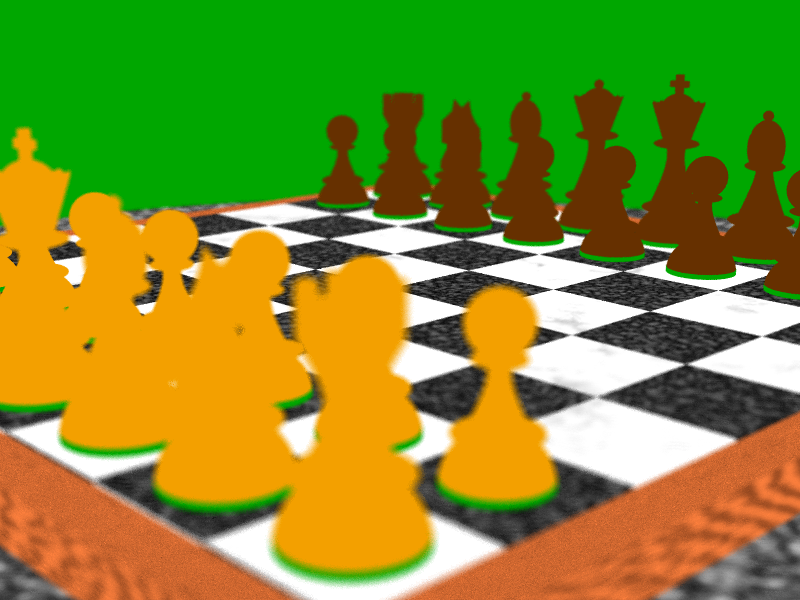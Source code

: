 // Persistence Of Vision raytracer version 3.5 sample file.
// POV-Ray scene description for chess board.
// By Ville Saari
// Copyright (c) 1991 Ferry Island Pixelboys
//
// This scene has 430 primitives in objects and 41 in bounding shapes and
// it takes over 40 hours to render by standard amiga.
//
// If you do some nice modifications or additions to this file, please send
// me a copy. My Internet address is:  vsaari@niksula.hut.fi

// Note : CHESS2.POV was created from Ville Saari's chess.pov
// -- Dan Farmer 1996
//  - Cchanged textures
//  - Added camera blur and changed focal length
//  - Use sky sphere
//  - Modularized the code
//  - Added felt pads to bottom of pieces

// remaining manual bounding commented out by Bob Hughes, August 31, 2001


global_settings { assumed_gamma 2.2 max_trace_level 5 }

#include "shapes.inc"
#include "colors.inc"
#include "textures.inc"
#include "skies.inc"
#include "metals.inc"
#include "woods.inc"

#declare FB_Quality_Off     =  0;
#declare FB_Quality_Fast    =  1;
#declare FB_Quality_Default =  2;
#declare FB_Quality_High    =  3;

#declare FB_Quality= FB_Quality_High;

camera {
   location <59, 20, -55>
   direction <0, 0, 2>
   up <0, 1, 0>
   right <4/3, 0, 0>
   look_at <0, -1, 1>

#if(FB_Quality != FB_Quality_Off)
      aperture 2.25
      focal_point <0, 0, 0>
#end

#switch(FB_Quality)
#case(FB_Quality_Off)
   aperture 0
        #debug "\nNo focal blur used...\n"
#break
#case (FB_Quality_Fast)
   blur_samples 7
   confidence 0.5             // default is 0.9
   variance 1/64              // default is 1/128 (0.0078125)
        #debug "\nFast focal blur used...\n"
#break
#case(FB_Quality_Default)
   blur_samples 19
   confidence 0.90            // default is 0.9
   variance 1/128             // default is 1/128 (0.0078125)
        #debug "\nDefault focal blur used...\n"
#break
#case(FB_Quality_High)
   blur_samples 37
   confidence 0.975           // default is 0.9
   variance 1/255             // default is 1/128 (0.0078125)
        #debug "\nHigh Quality focal blur used...\n"
#break
#else
        #debug "\nNo focal blur used...\n"
#end
}

light_source { <800, 600, -200> colour White }

#declare PawnBase =
union {
    intersection {
       sphere { <0, 0, 0>, 2.5 }
       plane { -y, 0 }
    }
    cylinder { 0, y*0.35, 2.5 pigment { green 0.65 } }
}

#declare PieceBase =
union {
    intersection {
       sphere { <0, 0, 0>, 3 }
       plane { -y, 0 }
    }
    cylinder { 0, y*0.35, 3.0 pigment { green 0.65 } }
}

#declare Pawn = union {
   sphere { <0, 7, 0>, 1.5 }

   sphere { <0, 0, 0>, 1
      scale <1.2, 0.3, 1.2>
      translate 5.5*y
   }

   intersection {
      plane { y, 5.5 }
      object {
         Hyperboloid_Y
         translate 5*y
         scale <0.5, 1, 0.5>
      }
      plane { -y, -2.5 }
   }

   sphere { <0, 0, 0>, 1
      scale <2, 0.5, 2>
      translate <0, 2.3, 0>
   }
   object { PawnBase }
}


#declare Rook = union {
   intersection {
      union {
         plane { +x, -0.5 }
         plane { -x, -0.5 }
         plane { y, 9 }
      }

      union {
         plane { +z, -0.5 }
         plane { -z, -0.5 }
         plane { y, 9 }
      }

      plane { y, 10 }
      object { Cylinder_Y scale <2, 1, 2> }
      object { Cylinder_Y scale <1.2, 1, 1.2> inverse }
      plane { -y, -8 }
   }

   intersection {
      plane { y, 8 }
      object { Hyperboloid_Y
         scale <1, 1.5, 1>
         translate 5.401924*y
      }
      plane { -y, -3 }
   }

   sphere { <0, 0, 0>, 1
      scale <2.5, 0.5, 2.5>
      translate 2.8*y
   }

   object { PieceBase }
}

#declare Knight = union {
   intersection {
      object { Cylinder_Z
         scale <17.875, 17.875, 1>
         translate <-18.625, 7, 0>
         inverse
      }

      object { Cylinder_Z
         scale <17.875, 17.875, 1>
         translate <18.625, 7, 0>
         inverse
      }

      object { Cylinder_X
         scale <1, 5.1, 5.1>
         translate <0, 11.2, -5>
         inverse
      }

      union {
         plane { y, 0
            rotate 30*x
            translate 9.15*y
         }
         plane { z, 0
            rotate -20*x
            translate 10*y
         }
      }

      union {
         plane { -y, 0
            rotate 30*x
            translate 7.15*y
         }
         plane { y, 0
            rotate 60*x
            translate 7.3*y
         }
      }

      union {
         plane { y, 0
            rotate -45*z
         }
         plane { y, 0
            rotate 45*z
         }
         translate 9*y
      }

      object { Cylinder_Y scale <2, 1, 2> }
      sphere { <0, 7, 0>, 4 }
   }

   sphere { <0, 0, 0>, 1
      scale <2.5, 0.5, 2.5>
      translate <0, 2.8, 0>
   }

   object { PieceBase }
}

#declare Bishop = union {
   sphere { <0, 10.8, 0>, 0.4 }

   intersection {
      union {
         plane { -z, -0.25 }
         plane { +z, -0.25 }
         plane { y, 0  }
         rotate 30*x
         translate 8.5*y
      }

      sphere { <0, 0, 0>, 1
         scale <1.4, 2.1, 1.4>
         translate 8.4*y
      }

      plane { -y, -7 }
   }

   sphere { <0, 0, 0>, 1
      scale <1.5, 0.4, 1.5>
      translate 7*y
   }

   intersection {
      plane { y, 7 }
      object {
         Hyperboloid_Y
         scale <0.6, 1.4, 0.6>
         translate 7*y
      }
      plane { -y, -3 }
   }

   sphere { <0, 0, 0>, 1
      scale <2.5, 0.5, 2.5>
      translate 2.8*y
   }

   object { PieceBase }
}

#declare QueenAndKing = union {
   sphere { <0, 10.5, 0>, 1.5 }

   intersection {
      union {
         sphere { <1.75, 12, 0>, 0.9  rotate 150*y }
         sphere { <1.75, 12, 0>, 0.9  rotate 120*y }
         sphere { <1.75, 12, 0>, 0.9  rotate 90*y }
         sphere { <1.75, 12, 0>, 0.9  rotate 60*y }
         sphere { <1.75, 12, 0>, 0.9  rotate 30*y }
         sphere { <1.75, 12, 0>, 0.9  }
         sphere { <1.75, 12, 0>, 0.9  rotate -30*y }
         sphere { <1.75, 12, 0>, 0.9  rotate -60*y }
         sphere { <1.75, 12, 0>, 0.9  rotate -90*y }
         sphere { <1.75, 12, 0>, 0.9  rotate -120*y }
         sphere { <1.75, 12, 0>, 0.9  rotate -150*y }
         sphere { <1.75, 12, 0>, 0.9  rotate  180*y }
         inverse
      }

      plane { y, 11.5 }

      object { QCone_Y
         scale <1, 3, 1>
         translate 5*y
      }

      plane { -y, -8 }
   }

   sphere { <0, 0, 0>, 1
      scale <1.8, 0.4, 1.8>
      translate 8*y
   }

   intersection {
      plane { y, 8 }
      object { Hyperboloid_Y
         scale <0.7, 1.6, 0.7>
         translate 7*y
      }
      plane { -y, -3 }
   }

   sphere { <0, 0, 0>, 1
      scale <2.5, 0.5, 2.5>
      translate 2.8*y
   }

   object { PieceBase }
}

#declare Queen = union {
   sphere { <0, 12.3, 0>, 0.4 }
   object { QueenAndKing }
}

#declare King = union {
   intersection {
      union {
         intersection {
            plane { y, 13 }
            plane { -y, -12.5 }
         }

         intersection {
            plane { +x, 0.25 }
            plane { -x, 0.25 }
         }
      }

      plane { +z,  0.25 }
      plane { -z,  0.25 }
      plane { +x,  0.75 }
      plane { -x,  0.75 }
      plane { +y,  13.5  }
      plane { -y,  -11.5  }
   }

   object { QueenAndKing }
}

#declare WWood = texture {
    T_Silver_3B
}

#declare BWood = texture {
    T_Gold_3C
}

#declare WPawn = object {
   Pawn

   // bounded_by { sphere { <0, 4, 0>, 4.72 } }

   texture {
      WWood
      pigment { quick_color red 0.95 green 0.62 }
   }
}

#declare BPawn = object {
   Pawn

   // bounded_by { sphere { <0, 4, 0>, 4.72 } }

   texture {
      BWood
      pigment { quick_color red 0.4 green 0.2 }
   }
}

#declare WRook = object {
   Rook

   // bounded_by { sphere { <0, 5, 0>, 5.831 } }

   texture {
      WWood
      pigment { quick_color red 0.95 green 0.62 }
   }
}

#declare BRook = object {
   Rook

   // bounded_by { sphere { <0, 5, 0>, 5.831 } }

   texture {
      BWood
      pigment { quick_color red 0.4 green 0.2 }
   }
}

#declare WKnight = object {
   Knight

   // bounded_by { sphere { <0, 5, 0>, 5.831 } }

   texture {
      WWood
      pigment { quick_color red 0.95 green 0.62 }
   }
}

#declare BKnight = object {
   Knight
   rotate 180*y

   // bounded_by { sphere { <0, 5, 0>, 5.831 } }

   texture {
      BWood
      pigment { quick_color red 0.4 green 0.2 }
   }
}

#declare WBishop = object {
   Bishop

   // bounded_by { sphere { <0, 5.5, 0>, 6.265 } }

   texture {
      WWood
      pigment { quick_color red 0.95 green 0.62 }
   }
}

#declare BBishop = object {
   Bishop
   rotate 180*y

   // bounded_by { sphere { <0, 5.5 ,0>, 6.265 } }

   texture {
      BWood
      pigment { quick_color red 0.4 green 0.2 }
   }
}

#declare WQueen = object {
   Queen
/*
   bounded_by {
      intersection {
         sphere { <0, 6, 0>, 6.71 }
         object { Cylinder_Y scale <3, 1, 3> }
      }
   }
*/
   texture {
      WWood
      pigment { quick_color red 0.95 green 0.62 }
   }
}

#declare BQueen = object {
   Queen
/*
   bounded_by {
      intersection {
         sphere { <0, 6, 0>, 6.71 }
         object { Cylinder_Y scale <3, 1, 3> }
      }
   }
*/
   texture {
      BWood
      pigment { quick_color red 0.4 green 0.2 }
   }
}

#declare WKing = object {
   King
/*
   bounded_by {
      intersection {
         sphere { <0, 6.5, 0>, 7.16 }
         object { Cylinder_Y scale <3, 1, 3> }
      }
   }
*/
   texture {
      WWood
      pigment { quick_color red 0.95 green 0.62 }
   }
}

#declare BKing = object {
   King
/*
   bounded_by {
      intersection {
         sphere { <0, 6.5, 0>, 7.16 }
         object { Cylinder_Y scale <3, 1, 3> }
      }
   }
*/
   texture {
      BWood
      pigment { quick_color red 0.4 green 0.2 }
   }
}

/* Sky */
#declare SkySphere = sky_sphere { S_Cloud1 }

/* Ground */
#declare Ground =
plane { y, -80
   pigment { green 0.65 }
   finish {
      ambient 0.25
      diffuse 0.5
   }
}

#declare FarSide =
union {
   object { BPawn translate <-28, 0, 20> }
   object { BPawn translate <-20, 0, 20> }
   object { BPawn translate <-12, 0, 20> }
   object { BPawn translate < -4, 0, 20> }
   object { BPawn translate <  4, 0, 20> }
   object { BPawn translate < 12, 0, 20> }
   object { BPawn translate < 20, 0, 20> }
   object { BPawn translate < 28, 0, 20> }

   object { BRook   translate <-28, 0, 28> }
   object { BKnight translate <-20, 0, 28> }
   object { BBishop translate <-12, 0, 28> }
   object { BQueen  translate < -4, 0, 28> }
   object { BKing   translate <  4, 0, 28> }
   object { BBishop translate < 12, 0, 28> }
   object { BKnight translate < 20, 0, 28> }
   object { BRook   translate < 28, 0, 28> }
/*
  bounded_by {
      object {
         Cylinder_X
         scale <1, 9.56, 9.56>
         translate <0, 6.5, 24>
      }
   }
*/
}

#declare NearSide =
union {
   object { WPawn translate <-28, 0, -20> }
   object { WPawn translate <-20, 0, -20> }
   object { WPawn translate <-12, 0, -20> }
   object { WPawn translate < -4, 0, -20> }
   object { WPawn translate <  4, 0, -20> }
   object { WPawn translate < 12, 0, -20> }
   object { WPawn translate < 20, 0, -20> }
   object { WPawn translate < 28, 0, -20> }

   object { WRook   translate <-28, 0, -28> }
   object { WKnight translate <-20, 0, -28> }
   object { WBishop translate <-12, 0, -28> }
   object { WQueen  translate < -4, 0, -28> }
   object { WKing   translate <  4, 0, -28> }
   object { WBishop translate < 12, 0, -28> }
   object { WKnight translate < 20, 0, -28> }
   object { WRook   translate < 28, 0, -28> }


}

#declare Pieces =
union {
   object { NearSide }
   object { FarSide }
/*
  bounded_by {
     intersection {
         plane { y, 13.5 }
         sphere { -30*y, 63 }
      }
   }
*/
}

#declare FramePiece =
intersection {
   plane { +y, -0.15 }
   plane { -y, 3 }
   plane { -z, 35 }
   plane { <-1, 0, 1>, 0 }      // 45 degree bevel
   plane { < 1, 0, 1>, 0 }      // 45 degree bevel
}

#declare Frame =
union {
   union {
      object { FramePiece }
      object { FramePiece rotate 180*y }
      texture {
         T_Wood20
         scale 2
         rotate y*87
         translate x*1
         finish {
            specular 1
            roughness 0.02
            ambient 0.35
          }
      }
   }

   union {
      object { FramePiece rotate -90*y }
      object { FramePiece rotate  90*y }
      texture {
         T_Wood20
         scale 2
         rotate y*2
         finish {
            specular 1
            roughness 0.02
            ambient 0.35
          }
      }
   }
}
#declare Board =
   box { <-32, -1, -32> <32, 0, 32>
      texture {
         tiles {
            texture {
               pigment {
                  //marble
                  wrinkles
                  turbulence 1.0
                  colour_map {
                     [0.0 0.7 colour White
                              colour White]
                     [0.7 0.9 colour White
                              colour red 0.8 green 0.8 blue 0.8]
                     [0.9 1.0 colour red 0.8 green 0.8 blue 0.8
                              colour red 0.5 green 0.5 blue 0.5]
                  }
                  scale <0.6, 1, 0.6>
                  rotate -30*y
               }
               finish {
                  specular 1
                  roughness 0.02
                  reflection 0.25
               }
            } // texture
            tile2
            texture {
               pigment {
                  granite
                  scale <0.3, 1, 0.3>
                  colour_map {
                     [0 1 colour Black
                          colour red 0.5 green 0.5 blue 0.5]
                  }
               }
               finish {
                  specular 1
                  roughness 0.02
                  reflection 0.25
               }
            }
         } // texture
         scale <8, 1, 8>
      } //texture
   } // intersection



/* Table */
#declare Table =
union {
   intersection {
      plane { +y, -3 }
      plane { -y,  8 }
      sphere { <0, -5.5, 0>, 55 }
   }

   intersection {
      plane { y, -8 }
      object {
         Hyperboloid_Y
         scale <10, 20, 10>
         translate -20*y
      }
   }

   pigment {
      granite
      scale 6
   }
   finish {
      specular 1
      roughness 0.02
      reflection 0.3
   }
}

object { Pieces }
object { Board }
object { Frame }
object { Ground }
object { Table }
sky_sphere { SkySphere }
